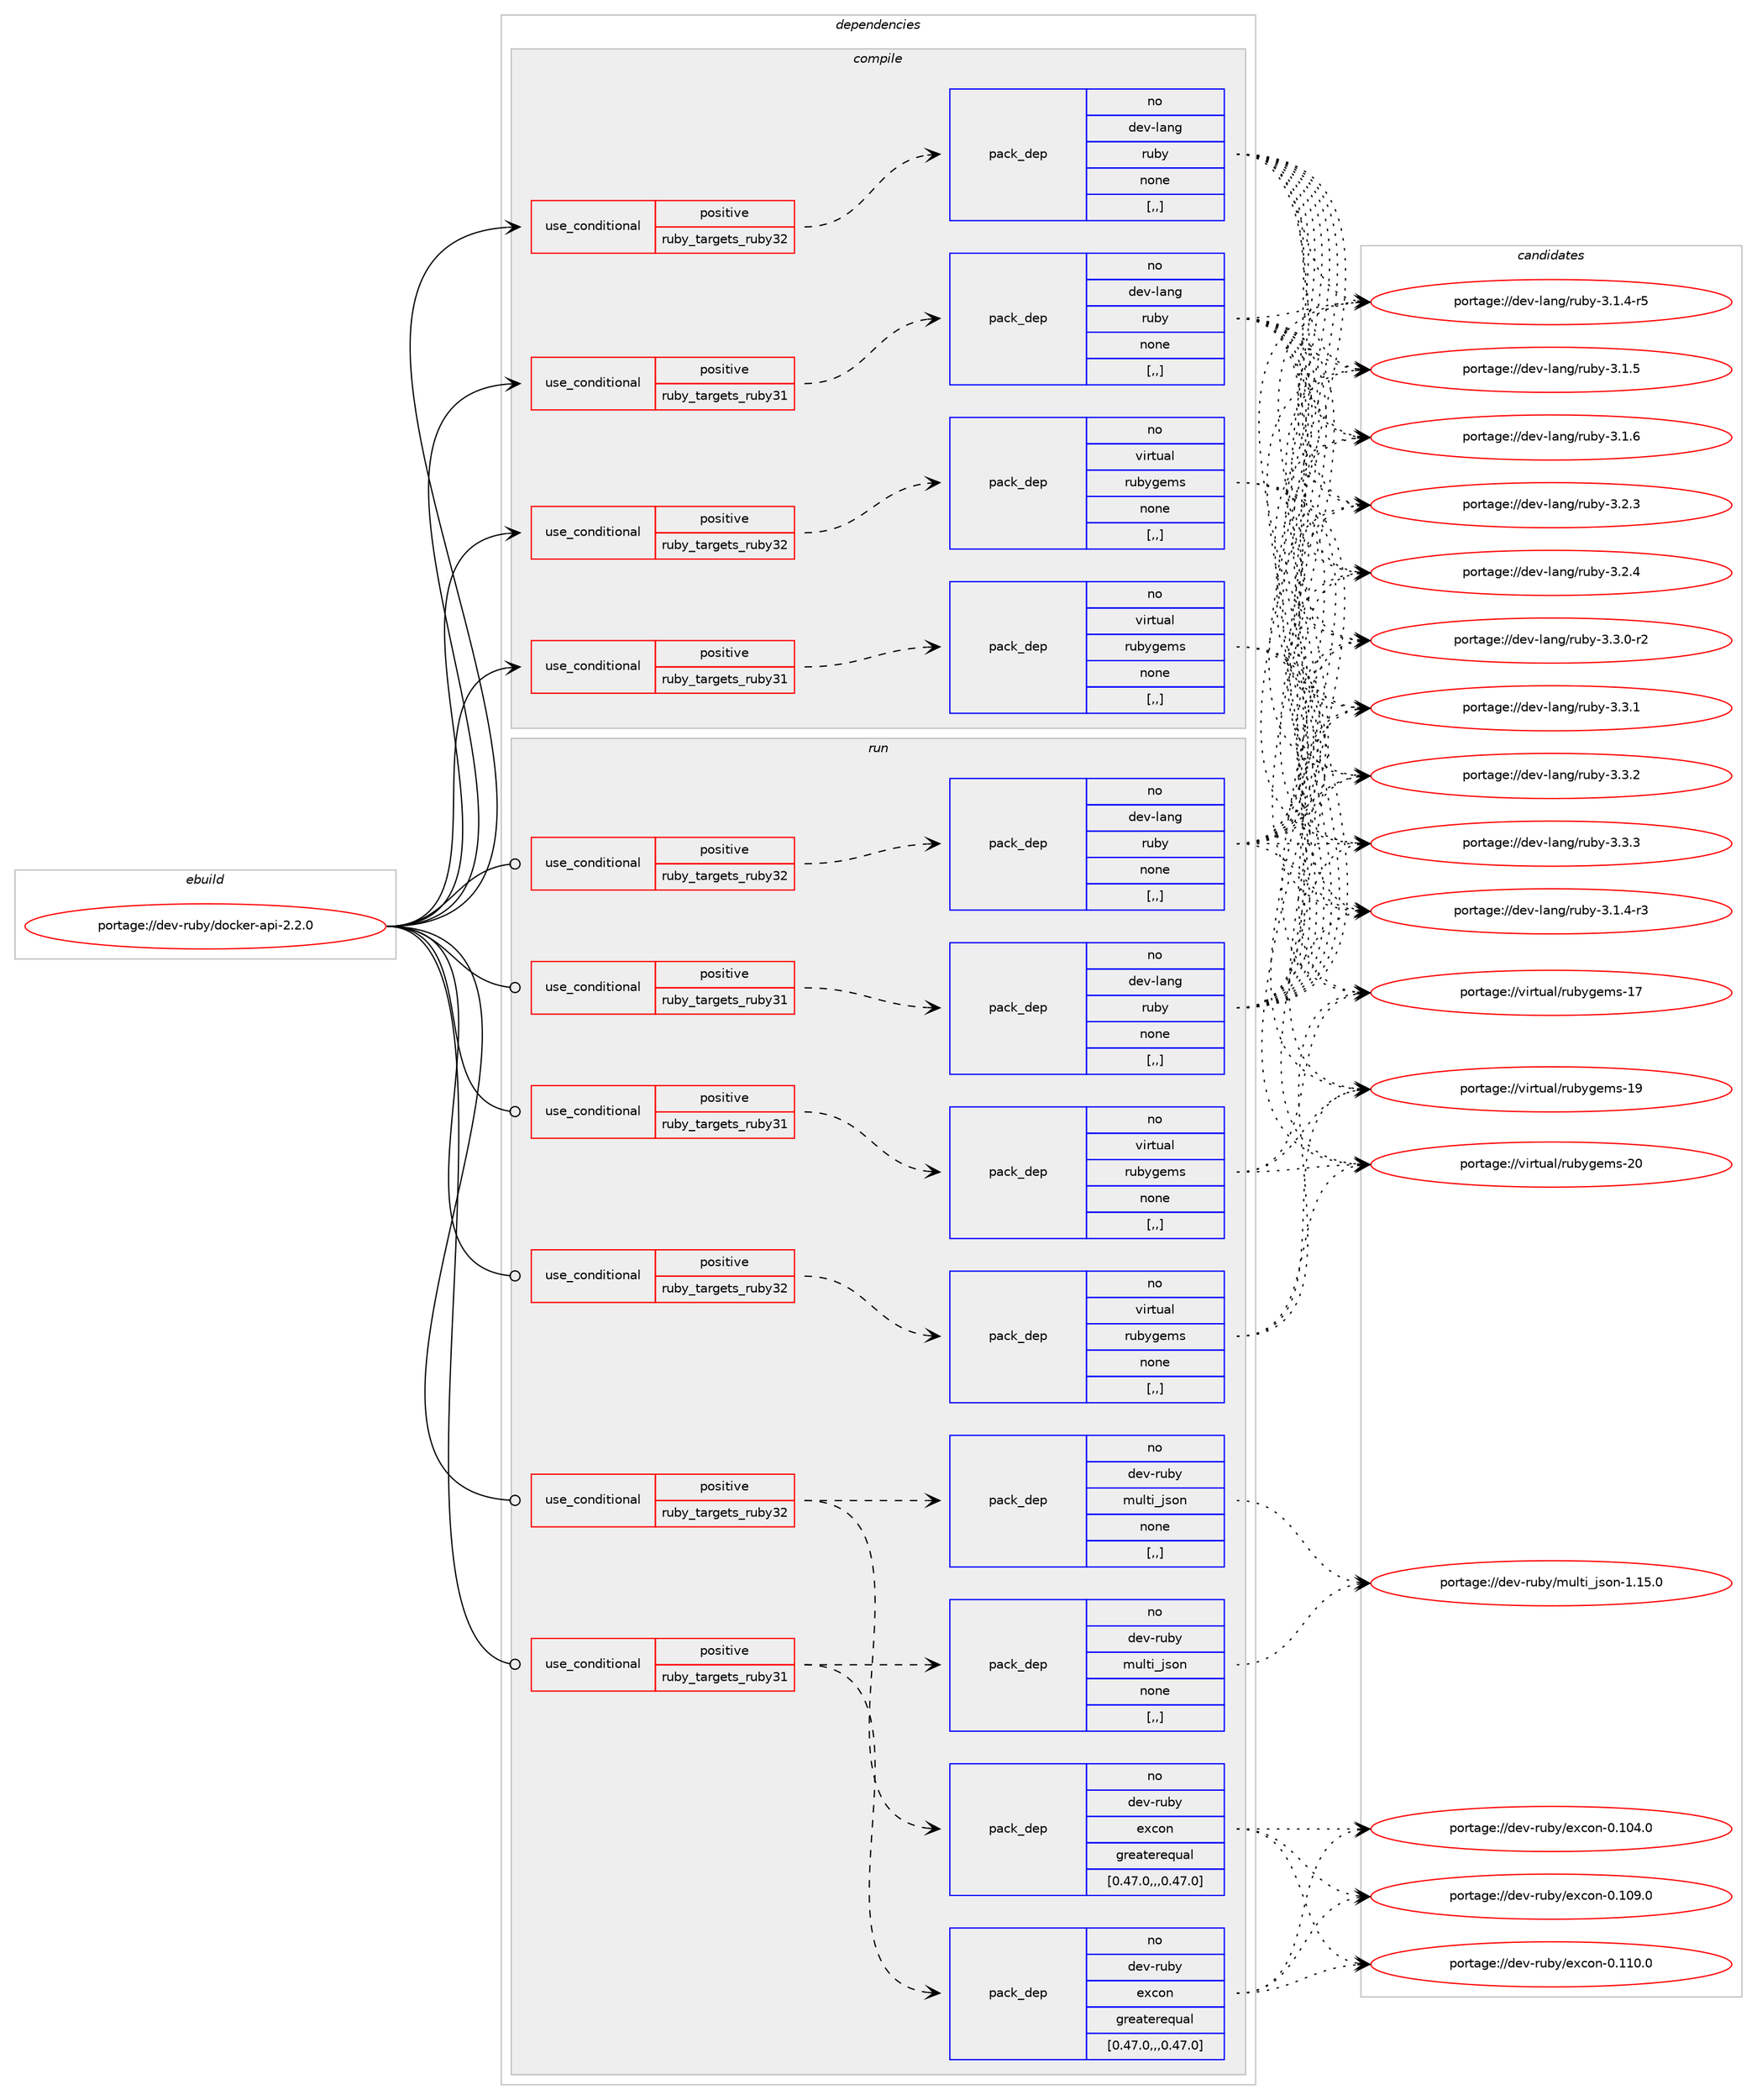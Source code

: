 digraph prolog {

# *************
# Graph options
# *************

newrank=true;
concentrate=true;
compound=true;
graph [rankdir=LR,fontname=Helvetica,fontsize=10,ranksep=1.5];#, ranksep=2.5, nodesep=0.2];
edge  [arrowhead=vee];
node  [fontname=Helvetica,fontsize=10];

# **********
# The ebuild
# **********

subgraph cluster_leftcol {
color=gray;
rank=same;
label=<<i>ebuild</i>>;
id [label="portage://dev-ruby/docker-api-2.2.0", color=red, width=4, href="../dev-ruby/docker-api-2.2.0.svg"];
}

# ****************
# The dependencies
# ****************

subgraph cluster_midcol {
color=gray;
label=<<i>dependencies</i>>;
subgraph cluster_compile {
fillcolor="#eeeeee";
style=filled;
label=<<i>compile</i>>;
subgraph cond45553 {
dependency177806 [label=<<TABLE BORDER="0" CELLBORDER="1" CELLSPACING="0" CELLPADDING="4"><TR><TD ROWSPAN="3" CELLPADDING="10">use_conditional</TD></TR><TR><TD>positive</TD></TR><TR><TD>ruby_targets_ruby31</TD></TR></TABLE>>, shape=none, color=red];
subgraph pack130988 {
dependency177807 [label=<<TABLE BORDER="0" CELLBORDER="1" CELLSPACING="0" CELLPADDING="4" WIDTH="220"><TR><TD ROWSPAN="6" CELLPADDING="30">pack_dep</TD></TR><TR><TD WIDTH="110">no</TD></TR><TR><TD>dev-lang</TD></TR><TR><TD>ruby</TD></TR><TR><TD>none</TD></TR><TR><TD>[,,]</TD></TR></TABLE>>, shape=none, color=blue];
}
dependency177806:e -> dependency177807:w [weight=20,style="dashed",arrowhead="vee"];
}
id:e -> dependency177806:w [weight=20,style="solid",arrowhead="vee"];
subgraph cond45554 {
dependency177808 [label=<<TABLE BORDER="0" CELLBORDER="1" CELLSPACING="0" CELLPADDING="4"><TR><TD ROWSPAN="3" CELLPADDING="10">use_conditional</TD></TR><TR><TD>positive</TD></TR><TR><TD>ruby_targets_ruby31</TD></TR></TABLE>>, shape=none, color=red];
subgraph pack130989 {
dependency177809 [label=<<TABLE BORDER="0" CELLBORDER="1" CELLSPACING="0" CELLPADDING="4" WIDTH="220"><TR><TD ROWSPAN="6" CELLPADDING="30">pack_dep</TD></TR><TR><TD WIDTH="110">no</TD></TR><TR><TD>virtual</TD></TR><TR><TD>rubygems</TD></TR><TR><TD>none</TD></TR><TR><TD>[,,]</TD></TR></TABLE>>, shape=none, color=blue];
}
dependency177808:e -> dependency177809:w [weight=20,style="dashed",arrowhead="vee"];
}
id:e -> dependency177808:w [weight=20,style="solid",arrowhead="vee"];
subgraph cond45555 {
dependency177810 [label=<<TABLE BORDER="0" CELLBORDER="1" CELLSPACING="0" CELLPADDING="4"><TR><TD ROWSPAN="3" CELLPADDING="10">use_conditional</TD></TR><TR><TD>positive</TD></TR><TR><TD>ruby_targets_ruby32</TD></TR></TABLE>>, shape=none, color=red];
subgraph pack130990 {
dependency177811 [label=<<TABLE BORDER="0" CELLBORDER="1" CELLSPACING="0" CELLPADDING="4" WIDTH="220"><TR><TD ROWSPAN="6" CELLPADDING="30">pack_dep</TD></TR><TR><TD WIDTH="110">no</TD></TR><TR><TD>dev-lang</TD></TR><TR><TD>ruby</TD></TR><TR><TD>none</TD></TR><TR><TD>[,,]</TD></TR></TABLE>>, shape=none, color=blue];
}
dependency177810:e -> dependency177811:w [weight=20,style="dashed",arrowhead="vee"];
}
id:e -> dependency177810:w [weight=20,style="solid",arrowhead="vee"];
subgraph cond45556 {
dependency177812 [label=<<TABLE BORDER="0" CELLBORDER="1" CELLSPACING="0" CELLPADDING="4"><TR><TD ROWSPAN="3" CELLPADDING="10">use_conditional</TD></TR><TR><TD>positive</TD></TR><TR><TD>ruby_targets_ruby32</TD></TR></TABLE>>, shape=none, color=red];
subgraph pack130991 {
dependency177813 [label=<<TABLE BORDER="0" CELLBORDER="1" CELLSPACING="0" CELLPADDING="4" WIDTH="220"><TR><TD ROWSPAN="6" CELLPADDING="30">pack_dep</TD></TR><TR><TD WIDTH="110">no</TD></TR><TR><TD>virtual</TD></TR><TR><TD>rubygems</TD></TR><TR><TD>none</TD></TR><TR><TD>[,,]</TD></TR></TABLE>>, shape=none, color=blue];
}
dependency177812:e -> dependency177813:w [weight=20,style="dashed",arrowhead="vee"];
}
id:e -> dependency177812:w [weight=20,style="solid",arrowhead="vee"];
}
subgraph cluster_compileandrun {
fillcolor="#eeeeee";
style=filled;
label=<<i>compile and run</i>>;
}
subgraph cluster_run {
fillcolor="#eeeeee";
style=filled;
label=<<i>run</i>>;
subgraph cond45557 {
dependency177814 [label=<<TABLE BORDER="0" CELLBORDER="1" CELLSPACING="0" CELLPADDING="4"><TR><TD ROWSPAN="3" CELLPADDING="10">use_conditional</TD></TR><TR><TD>positive</TD></TR><TR><TD>ruby_targets_ruby31</TD></TR></TABLE>>, shape=none, color=red];
subgraph pack130992 {
dependency177815 [label=<<TABLE BORDER="0" CELLBORDER="1" CELLSPACING="0" CELLPADDING="4" WIDTH="220"><TR><TD ROWSPAN="6" CELLPADDING="30">pack_dep</TD></TR><TR><TD WIDTH="110">no</TD></TR><TR><TD>dev-lang</TD></TR><TR><TD>ruby</TD></TR><TR><TD>none</TD></TR><TR><TD>[,,]</TD></TR></TABLE>>, shape=none, color=blue];
}
dependency177814:e -> dependency177815:w [weight=20,style="dashed",arrowhead="vee"];
}
id:e -> dependency177814:w [weight=20,style="solid",arrowhead="odot"];
subgraph cond45558 {
dependency177816 [label=<<TABLE BORDER="0" CELLBORDER="1" CELLSPACING="0" CELLPADDING="4"><TR><TD ROWSPAN="3" CELLPADDING="10">use_conditional</TD></TR><TR><TD>positive</TD></TR><TR><TD>ruby_targets_ruby31</TD></TR></TABLE>>, shape=none, color=red];
subgraph pack130993 {
dependency177817 [label=<<TABLE BORDER="0" CELLBORDER="1" CELLSPACING="0" CELLPADDING="4" WIDTH="220"><TR><TD ROWSPAN="6" CELLPADDING="30">pack_dep</TD></TR><TR><TD WIDTH="110">no</TD></TR><TR><TD>dev-ruby</TD></TR><TR><TD>excon</TD></TR><TR><TD>greaterequal</TD></TR><TR><TD>[0.47.0,,,0.47.0]</TD></TR></TABLE>>, shape=none, color=blue];
}
dependency177816:e -> dependency177817:w [weight=20,style="dashed",arrowhead="vee"];
subgraph pack130994 {
dependency177818 [label=<<TABLE BORDER="0" CELLBORDER="1" CELLSPACING="0" CELLPADDING="4" WIDTH="220"><TR><TD ROWSPAN="6" CELLPADDING="30">pack_dep</TD></TR><TR><TD WIDTH="110">no</TD></TR><TR><TD>dev-ruby</TD></TR><TR><TD>multi_json</TD></TR><TR><TD>none</TD></TR><TR><TD>[,,]</TD></TR></TABLE>>, shape=none, color=blue];
}
dependency177816:e -> dependency177818:w [weight=20,style="dashed",arrowhead="vee"];
}
id:e -> dependency177816:w [weight=20,style="solid",arrowhead="odot"];
subgraph cond45559 {
dependency177819 [label=<<TABLE BORDER="0" CELLBORDER="1" CELLSPACING="0" CELLPADDING="4"><TR><TD ROWSPAN="3" CELLPADDING="10">use_conditional</TD></TR><TR><TD>positive</TD></TR><TR><TD>ruby_targets_ruby31</TD></TR></TABLE>>, shape=none, color=red];
subgraph pack130995 {
dependency177820 [label=<<TABLE BORDER="0" CELLBORDER="1" CELLSPACING="0" CELLPADDING="4" WIDTH="220"><TR><TD ROWSPAN="6" CELLPADDING="30">pack_dep</TD></TR><TR><TD WIDTH="110">no</TD></TR><TR><TD>virtual</TD></TR><TR><TD>rubygems</TD></TR><TR><TD>none</TD></TR><TR><TD>[,,]</TD></TR></TABLE>>, shape=none, color=blue];
}
dependency177819:e -> dependency177820:w [weight=20,style="dashed",arrowhead="vee"];
}
id:e -> dependency177819:w [weight=20,style="solid",arrowhead="odot"];
subgraph cond45560 {
dependency177821 [label=<<TABLE BORDER="0" CELLBORDER="1" CELLSPACING="0" CELLPADDING="4"><TR><TD ROWSPAN="3" CELLPADDING="10">use_conditional</TD></TR><TR><TD>positive</TD></TR><TR><TD>ruby_targets_ruby32</TD></TR></TABLE>>, shape=none, color=red];
subgraph pack130996 {
dependency177822 [label=<<TABLE BORDER="0" CELLBORDER="1" CELLSPACING="0" CELLPADDING="4" WIDTH="220"><TR><TD ROWSPAN="6" CELLPADDING="30">pack_dep</TD></TR><TR><TD WIDTH="110">no</TD></TR><TR><TD>dev-lang</TD></TR><TR><TD>ruby</TD></TR><TR><TD>none</TD></TR><TR><TD>[,,]</TD></TR></TABLE>>, shape=none, color=blue];
}
dependency177821:e -> dependency177822:w [weight=20,style="dashed",arrowhead="vee"];
}
id:e -> dependency177821:w [weight=20,style="solid",arrowhead="odot"];
subgraph cond45561 {
dependency177823 [label=<<TABLE BORDER="0" CELLBORDER="1" CELLSPACING="0" CELLPADDING="4"><TR><TD ROWSPAN="3" CELLPADDING="10">use_conditional</TD></TR><TR><TD>positive</TD></TR><TR><TD>ruby_targets_ruby32</TD></TR></TABLE>>, shape=none, color=red];
subgraph pack130997 {
dependency177824 [label=<<TABLE BORDER="0" CELLBORDER="1" CELLSPACING="0" CELLPADDING="4" WIDTH="220"><TR><TD ROWSPAN="6" CELLPADDING="30">pack_dep</TD></TR><TR><TD WIDTH="110">no</TD></TR><TR><TD>dev-ruby</TD></TR><TR><TD>excon</TD></TR><TR><TD>greaterequal</TD></TR><TR><TD>[0.47.0,,,0.47.0]</TD></TR></TABLE>>, shape=none, color=blue];
}
dependency177823:e -> dependency177824:w [weight=20,style="dashed",arrowhead="vee"];
subgraph pack130998 {
dependency177825 [label=<<TABLE BORDER="0" CELLBORDER="1" CELLSPACING="0" CELLPADDING="4" WIDTH="220"><TR><TD ROWSPAN="6" CELLPADDING="30">pack_dep</TD></TR><TR><TD WIDTH="110">no</TD></TR><TR><TD>dev-ruby</TD></TR><TR><TD>multi_json</TD></TR><TR><TD>none</TD></TR><TR><TD>[,,]</TD></TR></TABLE>>, shape=none, color=blue];
}
dependency177823:e -> dependency177825:w [weight=20,style="dashed",arrowhead="vee"];
}
id:e -> dependency177823:w [weight=20,style="solid",arrowhead="odot"];
subgraph cond45562 {
dependency177826 [label=<<TABLE BORDER="0" CELLBORDER="1" CELLSPACING="0" CELLPADDING="4"><TR><TD ROWSPAN="3" CELLPADDING="10">use_conditional</TD></TR><TR><TD>positive</TD></TR><TR><TD>ruby_targets_ruby32</TD></TR></TABLE>>, shape=none, color=red];
subgraph pack130999 {
dependency177827 [label=<<TABLE BORDER="0" CELLBORDER="1" CELLSPACING="0" CELLPADDING="4" WIDTH="220"><TR><TD ROWSPAN="6" CELLPADDING="30">pack_dep</TD></TR><TR><TD WIDTH="110">no</TD></TR><TR><TD>virtual</TD></TR><TR><TD>rubygems</TD></TR><TR><TD>none</TD></TR><TR><TD>[,,]</TD></TR></TABLE>>, shape=none, color=blue];
}
dependency177826:e -> dependency177827:w [weight=20,style="dashed",arrowhead="vee"];
}
id:e -> dependency177826:w [weight=20,style="solid",arrowhead="odot"];
}
}

# **************
# The candidates
# **************

subgraph cluster_choices {
rank=same;
color=gray;
label=<<i>candidates</i>>;

subgraph choice130988 {
color=black;
nodesep=1;
choice100101118451089711010347114117981214551464946524511451 [label="portage://dev-lang/ruby-3.1.4-r3", color=red, width=4,href="../dev-lang/ruby-3.1.4-r3.svg"];
choice100101118451089711010347114117981214551464946524511453 [label="portage://dev-lang/ruby-3.1.4-r5", color=red, width=4,href="../dev-lang/ruby-3.1.4-r5.svg"];
choice10010111845108971101034711411798121455146494653 [label="portage://dev-lang/ruby-3.1.5", color=red, width=4,href="../dev-lang/ruby-3.1.5.svg"];
choice10010111845108971101034711411798121455146494654 [label="portage://dev-lang/ruby-3.1.6", color=red, width=4,href="../dev-lang/ruby-3.1.6.svg"];
choice10010111845108971101034711411798121455146504651 [label="portage://dev-lang/ruby-3.2.3", color=red, width=4,href="../dev-lang/ruby-3.2.3.svg"];
choice10010111845108971101034711411798121455146504652 [label="portage://dev-lang/ruby-3.2.4", color=red, width=4,href="../dev-lang/ruby-3.2.4.svg"];
choice100101118451089711010347114117981214551465146484511450 [label="portage://dev-lang/ruby-3.3.0-r2", color=red, width=4,href="../dev-lang/ruby-3.3.0-r2.svg"];
choice10010111845108971101034711411798121455146514649 [label="portage://dev-lang/ruby-3.3.1", color=red, width=4,href="../dev-lang/ruby-3.3.1.svg"];
choice10010111845108971101034711411798121455146514650 [label="portage://dev-lang/ruby-3.3.2", color=red, width=4,href="../dev-lang/ruby-3.3.2.svg"];
choice10010111845108971101034711411798121455146514651 [label="portage://dev-lang/ruby-3.3.3", color=red, width=4,href="../dev-lang/ruby-3.3.3.svg"];
dependency177807:e -> choice100101118451089711010347114117981214551464946524511451:w [style=dotted,weight="100"];
dependency177807:e -> choice100101118451089711010347114117981214551464946524511453:w [style=dotted,weight="100"];
dependency177807:e -> choice10010111845108971101034711411798121455146494653:w [style=dotted,weight="100"];
dependency177807:e -> choice10010111845108971101034711411798121455146494654:w [style=dotted,weight="100"];
dependency177807:e -> choice10010111845108971101034711411798121455146504651:w [style=dotted,weight="100"];
dependency177807:e -> choice10010111845108971101034711411798121455146504652:w [style=dotted,weight="100"];
dependency177807:e -> choice100101118451089711010347114117981214551465146484511450:w [style=dotted,weight="100"];
dependency177807:e -> choice10010111845108971101034711411798121455146514649:w [style=dotted,weight="100"];
dependency177807:e -> choice10010111845108971101034711411798121455146514650:w [style=dotted,weight="100"];
dependency177807:e -> choice10010111845108971101034711411798121455146514651:w [style=dotted,weight="100"];
}
subgraph choice130989 {
color=black;
nodesep=1;
choice118105114116117971084711411798121103101109115454955 [label="portage://virtual/rubygems-17", color=red, width=4,href="../virtual/rubygems-17.svg"];
choice118105114116117971084711411798121103101109115454957 [label="portage://virtual/rubygems-19", color=red, width=4,href="../virtual/rubygems-19.svg"];
choice118105114116117971084711411798121103101109115455048 [label="portage://virtual/rubygems-20", color=red, width=4,href="../virtual/rubygems-20.svg"];
dependency177809:e -> choice118105114116117971084711411798121103101109115454955:w [style=dotted,weight="100"];
dependency177809:e -> choice118105114116117971084711411798121103101109115454957:w [style=dotted,weight="100"];
dependency177809:e -> choice118105114116117971084711411798121103101109115455048:w [style=dotted,weight="100"];
}
subgraph choice130990 {
color=black;
nodesep=1;
choice100101118451089711010347114117981214551464946524511451 [label="portage://dev-lang/ruby-3.1.4-r3", color=red, width=4,href="../dev-lang/ruby-3.1.4-r3.svg"];
choice100101118451089711010347114117981214551464946524511453 [label="portage://dev-lang/ruby-3.1.4-r5", color=red, width=4,href="../dev-lang/ruby-3.1.4-r5.svg"];
choice10010111845108971101034711411798121455146494653 [label="portage://dev-lang/ruby-3.1.5", color=red, width=4,href="../dev-lang/ruby-3.1.5.svg"];
choice10010111845108971101034711411798121455146494654 [label="portage://dev-lang/ruby-3.1.6", color=red, width=4,href="../dev-lang/ruby-3.1.6.svg"];
choice10010111845108971101034711411798121455146504651 [label="portage://dev-lang/ruby-3.2.3", color=red, width=4,href="../dev-lang/ruby-3.2.3.svg"];
choice10010111845108971101034711411798121455146504652 [label="portage://dev-lang/ruby-3.2.4", color=red, width=4,href="../dev-lang/ruby-3.2.4.svg"];
choice100101118451089711010347114117981214551465146484511450 [label="portage://dev-lang/ruby-3.3.0-r2", color=red, width=4,href="../dev-lang/ruby-3.3.0-r2.svg"];
choice10010111845108971101034711411798121455146514649 [label="portage://dev-lang/ruby-3.3.1", color=red, width=4,href="../dev-lang/ruby-3.3.1.svg"];
choice10010111845108971101034711411798121455146514650 [label="portage://dev-lang/ruby-3.3.2", color=red, width=4,href="../dev-lang/ruby-3.3.2.svg"];
choice10010111845108971101034711411798121455146514651 [label="portage://dev-lang/ruby-3.3.3", color=red, width=4,href="../dev-lang/ruby-3.3.3.svg"];
dependency177811:e -> choice100101118451089711010347114117981214551464946524511451:w [style=dotted,weight="100"];
dependency177811:e -> choice100101118451089711010347114117981214551464946524511453:w [style=dotted,weight="100"];
dependency177811:e -> choice10010111845108971101034711411798121455146494653:w [style=dotted,weight="100"];
dependency177811:e -> choice10010111845108971101034711411798121455146494654:w [style=dotted,weight="100"];
dependency177811:e -> choice10010111845108971101034711411798121455146504651:w [style=dotted,weight="100"];
dependency177811:e -> choice10010111845108971101034711411798121455146504652:w [style=dotted,weight="100"];
dependency177811:e -> choice100101118451089711010347114117981214551465146484511450:w [style=dotted,weight="100"];
dependency177811:e -> choice10010111845108971101034711411798121455146514649:w [style=dotted,weight="100"];
dependency177811:e -> choice10010111845108971101034711411798121455146514650:w [style=dotted,weight="100"];
dependency177811:e -> choice10010111845108971101034711411798121455146514651:w [style=dotted,weight="100"];
}
subgraph choice130991 {
color=black;
nodesep=1;
choice118105114116117971084711411798121103101109115454955 [label="portage://virtual/rubygems-17", color=red, width=4,href="../virtual/rubygems-17.svg"];
choice118105114116117971084711411798121103101109115454957 [label="portage://virtual/rubygems-19", color=red, width=4,href="../virtual/rubygems-19.svg"];
choice118105114116117971084711411798121103101109115455048 [label="portage://virtual/rubygems-20", color=red, width=4,href="../virtual/rubygems-20.svg"];
dependency177813:e -> choice118105114116117971084711411798121103101109115454955:w [style=dotted,weight="100"];
dependency177813:e -> choice118105114116117971084711411798121103101109115454957:w [style=dotted,weight="100"];
dependency177813:e -> choice118105114116117971084711411798121103101109115455048:w [style=dotted,weight="100"];
}
subgraph choice130992 {
color=black;
nodesep=1;
choice100101118451089711010347114117981214551464946524511451 [label="portage://dev-lang/ruby-3.1.4-r3", color=red, width=4,href="../dev-lang/ruby-3.1.4-r3.svg"];
choice100101118451089711010347114117981214551464946524511453 [label="portage://dev-lang/ruby-3.1.4-r5", color=red, width=4,href="../dev-lang/ruby-3.1.4-r5.svg"];
choice10010111845108971101034711411798121455146494653 [label="portage://dev-lang/ruby-3.1.5", color=red, width=4,href="../dev-lang/ruby-3.1.5.svg"];
choice10010111845108971101034711411798121455146494654 [label="portage://dev-lang/ruby-3.1.6", color=red, width=4,href="../dev-lang/ruby-3.1.6.svg"];
choice10010111845108971101034711411798121455146504651 [label="portage://dev-lang/ruby-3.2.3", color=red, width=4,href="../dev-lang/ruby-3.2.3.svg"];
choice10010111845108971101034711411798121455146504652 [label="portage://dev-lang/ruby-3.2.4", color=red, width=4,href="../dev-lang/ruby-3.2.4.svg"];
choice100101118451089711010347114117981214551465146484511450 [label="portage://dev-lang/ruby-3.3.0-r2", color=red, width=4,href="../dev-lang/ruby-3.3.0-r2.svg"];
choice10010111845108971101034711411798121455146514649 [label="portage://dev-lang/ruby-3.3.1", color=red, width=4,href="../dev-lang/ruby-3.3.1.svg"];
choice10010111845108971101034711411798121455146514650 [label="portage://dev-lang/ruby-3.3.2", color=red, width=4,href="../dev-lang/ruby-3.3.2.svg"];
choice10010111845108971101034711411798121455146514651 [label="portage://dev-lang/ruby-3.3.3", color=red, width=4,href="../dev-lang/ruby-3.3.3.svg"];
dependency177815:e -> choice100101118451089711010347114117981214551464946524511451:w [style=dotted,weight="100"];
dependency177815:e -> choice100101118451089711010347114117981214551464946524511453:w [style=dotted,weight="100"];
dependency177815:e -> choice10010111845108971101034711411798121455146494653:w [style=dotted,weight="100"];
dependency177815:e -> choice10010111845108971101034711411798121455146494654:w [style=dotted,weight="100"];
dependency177815:e -> choice10010111845108971101034711411798121455146504651:w [style=dotted,weight="100"];
dependency177815:e -> choice10010111845108971101034711411798121455146504652:w [style=dotted,weight="100"];
dependency177815:e -> choice100101118451089711010347114117981214551465146484511450:w [style=dotted,weight="100"];
dependency177815:e -> choice10010111845108971101034711411798121455146514649:w [style=dotted,weight="100"];
dependency177815:e -> choice10010111845108971101034711411798121455146514650:w [style=dotted,weight="100"];
dependency177815:e -> choice10010111845108971101034711411798121455146514651:w [style=dotted,weight="100"];
}
subgraph choice130993 {
color=black;
nodesep=1;
choice100101118451141179812147101120991111104548464948524648 [label="portage://dev-ruby/excon-0.104.0", color=red, width=4,href="../dev-ruby/excon-0.104.0.svg"];
choice100101118451141179812147101120991111104548464948574648 [label="portage://dev-ruby/excon-0.109.0", color=red, width=4,href="../dev-ruby/excon-0.109.0.svg"];
choice100101118451141179812147101120991111104548464949484648 [label="portage://dev-ruby/excon-0.110.0", color=red, width=4,href="../dev-ruby/excon-0.110.0.svg"];
dependency177817:e -> choice100101118451141179812147101120991111104548464948524648:w [style=dotted,weight="100"];
dependency177817:e -> choice100101118451141179812147101120991111104548464948574648:w [style=dotted,weight="100"];
dependency177817:e -> choice100101118451141179812147101120991111104548464949484648:w [style=dotted,weight="100"];
}
subgraph choice130994 {
color=black;
nodesep=1;
choice1001011184511411798121471091171081161059510611511111045494649534648 [label="portage://dev-ruby/multi_json-1.15.0", color=red, width=4,href="../dev-ruby/multi_json-1.15.0.svg"];
dependency177818:e -> choice1001011184511411798121471091171081161059510611511111045494649534648:w [style=dotted,weight="100"];
}
subgraph choice130995 {
color=black;
nodesep=1;
choice118105114116117971084711411798121103101109115454955 [label="portage://virtual/rubygems-17", color=red, width=4,href="../virtual/rubygems-17.svg"];
choice118105114116117971084711411798121103101109115454957 [label="portage://virtual/rubygems-19", color=red, width=4,href="../virtual/rubygems-19.svg"];
choice118105114116117971084711411798121103101109115455048 [label="portage://virtual/rubygems-20", color=red, width=4,href="../virtual/rubygems-20.svg"];
dependency177820:e -> choice118105114116117971084711411798121103101109115454955:w [style=dotted,weight="100"];
dependency177820:e -> choice118105114116117971084711411798121103101109115454957:w [style=dotted,weight="100"];
dependency177820:e -> choice118105114116117971084711411798121103101109115455048:w [style=dotted,weight="100"];
}
subgraph choice130996 {
color=black;
nodesep=1;
choice100101118451089711010347114117981214551464946524511451 [label="portage://dev-lang/ruby-3.1.4-r3", color=red, width=4,href="../dev-lang/ruby-3.1.4-r3.svg"];
choice100101118451089711010347114117981214551464946524511453 [label="portage://dev-lang/ruby-3.1.4-r5", color=red, width=4,href="../dev-lang/ruby-3.1.4-r5.svg"];
choice10010111845108971101034711411798121455146494653 [label="portage://dev-lang/ruby-3.1.5", color=red, width=4,href="../dev-lang/ruby-3.1.5.svg"];
choice10010111845108971101034711411798121455146494654 [label="portage://dev-lang/ruby-3.1.6", color=red, width=4,href="../dev-lang/ruby-3.1.6.svg"];
choice10010111845108971101034711411798121455146504651 [label="portage://dev-lang/ruby-3.2.3", color=red, width=4,href="../dev-lang/ruby-3.2.3.svg"];
choice10010111845108971101034711411798121455146504652 [label="portage://dev-lang/ruby-3.2.4", color=red, width=4,href="../dev-lang/ruby-3.2.4.svg"];
choice100101118451089711010347114117981214551465146484511450 [label="portage://dev-lang/ruby-3.3.0-r2", color=red, width=4,href="../dev-lang/ruby-3.3.0-r2.svg"];
choice10010111845108971101034711411798121455146514649 [label="portage://dev-lang/ruby-3.3.1", color=red, width=4,href="../dev-lang/ruby-3.3.1.svg"];
choice10010111845108971101034711411798121455146514650 [label="portage://dev-lang/ruby-3.3.2", color=red, width=4,href="../dev-lang/ruby-3.3.2.svg"];
choice10010111845108971101034711411798121455146514651 [label="portage://dev-lang/ruby-3.3.3", color=red, width=4,href="../dev-lang/ruby-3.3.3.svg"];
dependency177822:e -> choice100101118451089711010347114117981214551464946524511451:w [style=dotted,weight="100"];
dependency177822:e -> choice100101118451089711010347114117981214551464946524511453:w [style=dotted,weight="100"];
dependency177822:e -> choice10010111845108971101034711411798121455146494653:w [style=dotted,weight="100"];
dependency177822:e -> choice10010111845108971101034711411798121455146494654:w [style=dotted,weight="100"];
dependency177822:e -> choice10010111845108971101034711411798121455146504651:w [style=dotted,weight="100"];
dependency177822:e -> choice10010111845108971101034711411798121455146504652:w [style=dotted,weight="100"];
dependency177822:e -> choice100101118451089711010347114117981214551465146484511450:w [style=dotted,weight="100"];
dependency177822:e -> choice10010111845108971101034711411798121455146514649:w [style=dotted,weight="100"];
dependency177822:e -> choice10010111845108971101034711411798121455146514650:w [style=dotted,weight="100"];
dependency177822:e -> choice10010111845108971101034711411798121455146514651:w [style=dotted,weight="100"];
}
subgraph choice130997 {
color=black;
nodesep=1;
choice100101118451141179812147101120991111104548464948524648 [label="portage://dev-ruby/excon-0.104.0", color=red, width=4,href="../dev-ruby/excon-0.104.0.svg"];
choice100101118451141179812147101120991111104548464948574648 [label="portage://dev-ruby/excon-0.109.0", color=red, width=4,href="../dev-ruby/excon-0.109.0.svg"];
choice100101118451141179812147101120991111104548464949484648 [label="portage://dev-ruby/excon-0.110.0", color=red, width=4,href="../dev-ruby/excon-0.110.0.svg"];
dependency177824:e -> choice100101118451141179812147101120991111104548464948524648:w [style=dotted,weight="100"];
dependency177824:e -> choice100101118451141179812147101120991111104548464948574648:w [style=dotted,weight="100"];
dependency177824:e -> choice100101118451141179812147101120991111104548464949484648:w [style=dotted,weight="100"];
}
subgraph choice130998 {
color=black;
nodesep=1;
choice1001011184511411798121471091171081161059510611511111045494649534648 [label="portage://dev-ruby/multi_json-1.15.0", color=red, width=4,href="../dev-ruby/multi_json-1.15.0.svg"];
dependency177825:e -> choice1001011184511411798121471091171081161059510611511111045494649534648:w [style=dotted,weight="100"];
}
subgraph choice130999 {
color=black;
nodesep=1;
choice118105114116117971084711411798121103101109115454955 [label="portage://virtual/rubygems-17", color=red, width=4,href="../virtual/rubygems-17.svg"];
choice118105114116117971084711411798121103101109115454957 [label="portage://virtual/rubygems-19", color=red, width=4,href="../virtual/rubygems-19.svg"];
choice118105114116117971084711411798121103101109115455048 [label="portage://virtual/rubygems-20", color=red, width=4,href="../virtual/rubygems-20.svg"];
dependency177827:e -> choice118105114116117971084711411798121103101109115454955:w [style=dotted,weight="100"];
dependency177827:e -> choice118105114116117971084711411798121103101109115454957:w [style=dotted,weight="100"];
dependency177827:e -> choice118105114116117971084711411798121103101109115455048:w [style=dotted,weight="100"];
}
}

}
